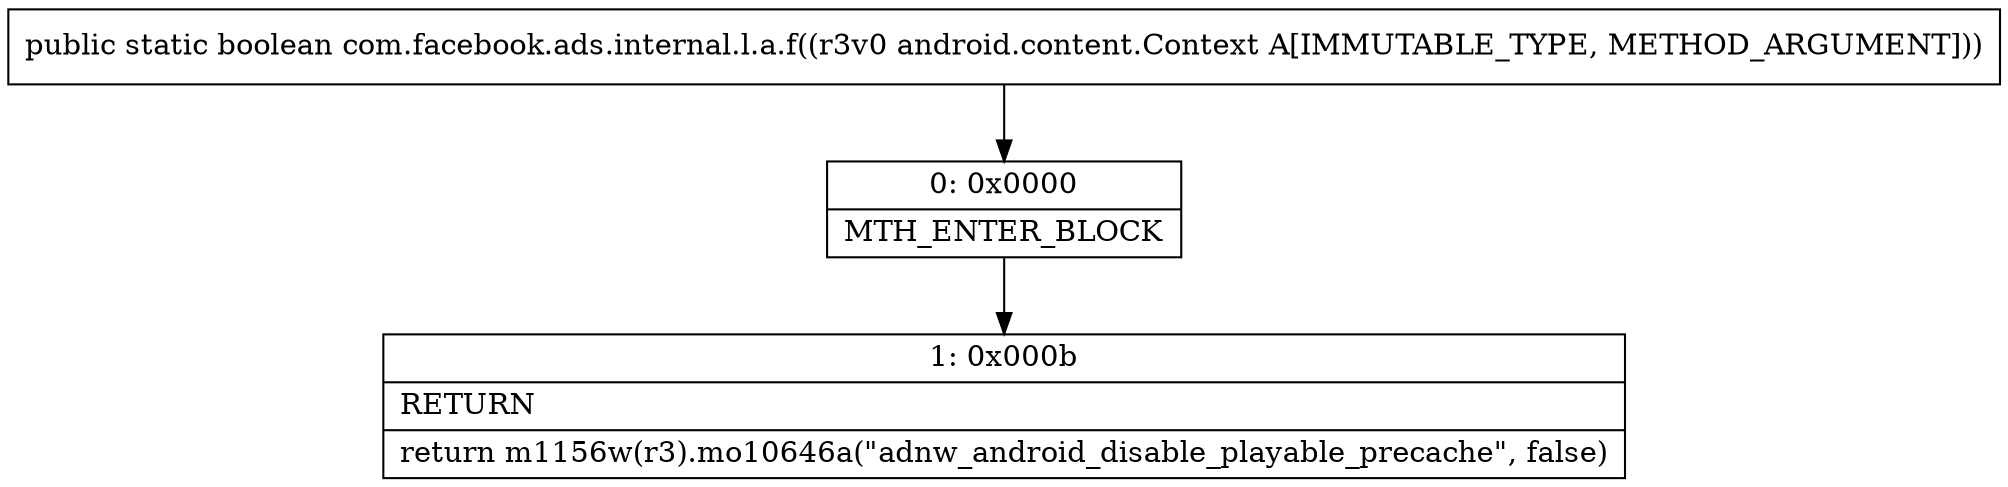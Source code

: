 digraph "CFG forcom.facebook.ads.internal.l.a.f(Landroid\/content\/Context;)Z" {
Node_0 [shape=record,label="{0\:\ 0x0000|MTH_ENTER_BLOCK\l}"];
Node_1 [shape=record,label="{1\:\ 0x000b|RETURN\l|return m1156w(r3).mo10646a(\"adnw_android_disable_playable_precache\", false)\l}"];
MethodNode[shape=record,label="{public static boolean com.facebook.ads.internal.l.a.f((r3v0 android.content.Context A[IMMUTABLE_TYPE, METHOD_ARGUMENT])) }"];
MethodNode -> Node_0;
Node_0 -> Node_1;
}


